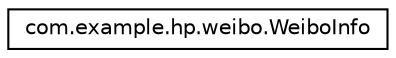 digraph "类继承关系图"
{
 // LATEX_PDF_SIZE
  edge [fontname="Helvetica",fontsize="10",labelfontname="Helvetica",labelfontsize="10"];
  node [fontname="Helvetica",fontsize="10",shape=record];
  rankdir="LR";
  Node0 [label="com.example.hp.weibo.WeiboInfo",height=0.2,width=0.4,color="black", fillcolor="white", style="filled",URL="$classcom_1_1example_1_1hp_1_1weibo_1_1_weibo_info.html",tooltip=" "];
}
